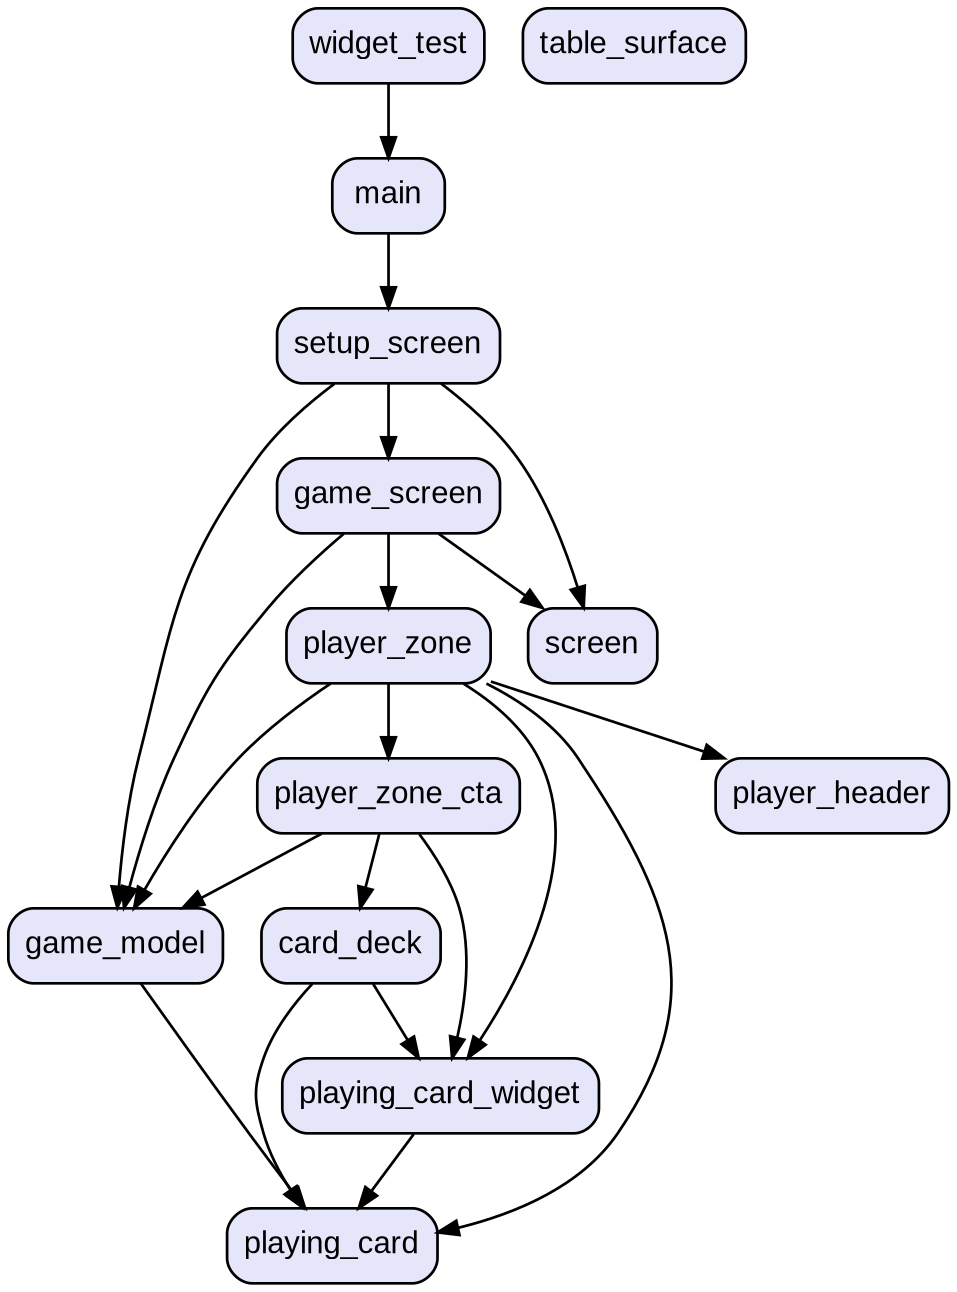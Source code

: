 digraph "" {
  graph [style=rounded fontname="Arial Black" fontsize=13 penwidth=2.6];
  node [shape=rect style="filled,rounded" fontname=Arial fontsize=15 fillcolor=Lavender penwidth=1.3];
  edge [penwidth=1.3];
  "/lib/game_model.dart" [label="game_model"];
  "/lib/main.dart" [label="main"];
  "/lib/screens/game_screen.dart" [label="game_screen"];
  "/lib/screens/setup_screen.dart" [label="setup_screen"];
  "/lib/widgets/card_deck.dart" [label="card_deck"];
  "/lib/widgets/player_header.dart" [label="player_header"];
  "/lib/widgets/player_zone.dart" [label="player_zone"];
  "/lib/widgets/player_zone_cta.dart" [label="player_zone_cta"];
  "/lib/widgets/playing_card.dart" [label="playing_card"];
  "/lib/widgets/playing_card_widget.dart" [label="playing_card_widget"];
  "/lib/widgets/screen.dart" [label="screen"];
  "/lib/widgets/table_surface.dart" [label="table_surface"];
  "/test/widget_test.dart" [label="widget_test"];
  "/lib/game_model.dart" -> "/lib/widgets/playing_card.dart";
  "/lib/main.dart" -> "/lib/screens/setup_screen.dart";
  "/lib/screens/game_screen.dart" -> "/lib/widgets/player_zone.dart";
  "/lib/screens/game_screen.dart" -> "/lib/widgets/screen.dart";
  "/lib/screens/game_screen.dart" -> "/lib/game_model.dart";
  "/lib/screens/setup_screen.dart" -> "/lib/game_model.dart";
  "/lib/screens/setup_screen.dart" -> "/lib/screens/game_screen.dart";
  "/lib/screens/setup_screen.dart" -> "/lib/widgets/screen.dart";
  "/lib/widgets/card_deck.dart" -> "/lib/widgets/playing_card.dart";
  "/lib/widgets/card_deck.dart" -> "/lib/widgets/playing_card_widget.dart";
  "/lib/widgets/player_zone.dart" -> "/lib/game_model.dart";
  "/lib/widgets/player_zone.dart" -> "/lib/widgets/player_header.dart";
  "/lib/widgets/player_zone.dart" -> "/lib/widgets/player_zone_cta.dart";
  "/lib/widgets/player_zone.dart" -> "/lib/widgets/playing_card.dart";
  "/lib/widgets/player_zone.dart" -> "/lib/widgets/playing_card_widget.dart";
  "/lib/widgets/player_zone_cta.dart" -> "/lib/game_model.dart";
  "/lib/widgets/player_zone_cta.dart" -> "/lib/widgets/card_deck.dart";
  "/lib/widgets/player_zone_cta.dart" -> "/lib/widgets/playing_card_widget.dart";
  "/lib/widgets/playing_card_widget.dart" -> "/lib/widgets/playing_card.dart";
  "/test/widget_test.dart" -> "/lib/main.dart";
}
